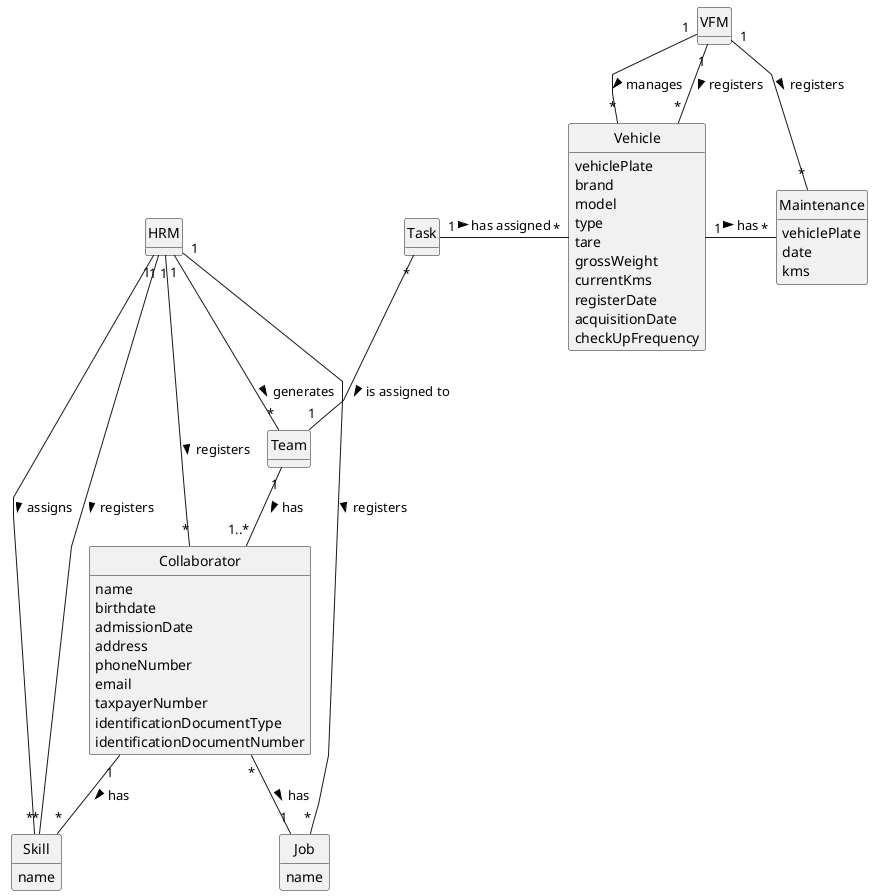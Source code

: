 @startuml
skinparam monochrome true
skinparam packageStyle rectangle
skinparam shadowing false
'skinparam linetype ortho
skinparam linetype polyline
'left to right direction
skinparam classAttributeIconSize 0
hide circle
hide methods

'title Domain Model

'class Platform {
'  -description
'}

class HRM {
}

class VFM {
}

class Skill {
    name
}

class Job {
    name
}

class Collaborator {
    name
    birthdate
    admissionDate
    address
    phoneNumber
    email
    taxpayerNumber
    identificationDocumentType
    identificationDocumentNumber
}

class Team {
}

class Task {
}

class Vehicle {
    vehiclePlate
    brand
    model
    type
    tare
    grossWeight
    currentKms
    registerDate
    acquisitionDate
    checkUpFrequency
}

class Maintenance {
vehiclePlate
    date
    kms
}

HRM "1" - "*" Skill : registers >
HRM "1" - "*" Job : registers >
HRM "1" --- "*" Collaborator : registers >
HRM "1" -- "*" Skill : assigns >
HRM "1" -- "*" Team : generates >
Collaborator "*" -- "1" Job : has >
Collaborator "1" -- "*" Skill : has >
Team "1" - "1..*" Collaborator : has >
Task "*" -- "1" Team : is assigned to >
VFM "1" -- "*" Vehicle : registers >
VFM "1" -- "*" Vehicle : manages >
Vehicle "1" - "*" Maintenance : has >
Task "1" - "*" Vehicle : has assigned >
VFM "1" -- "*" Maintenance : registers >



@enduml